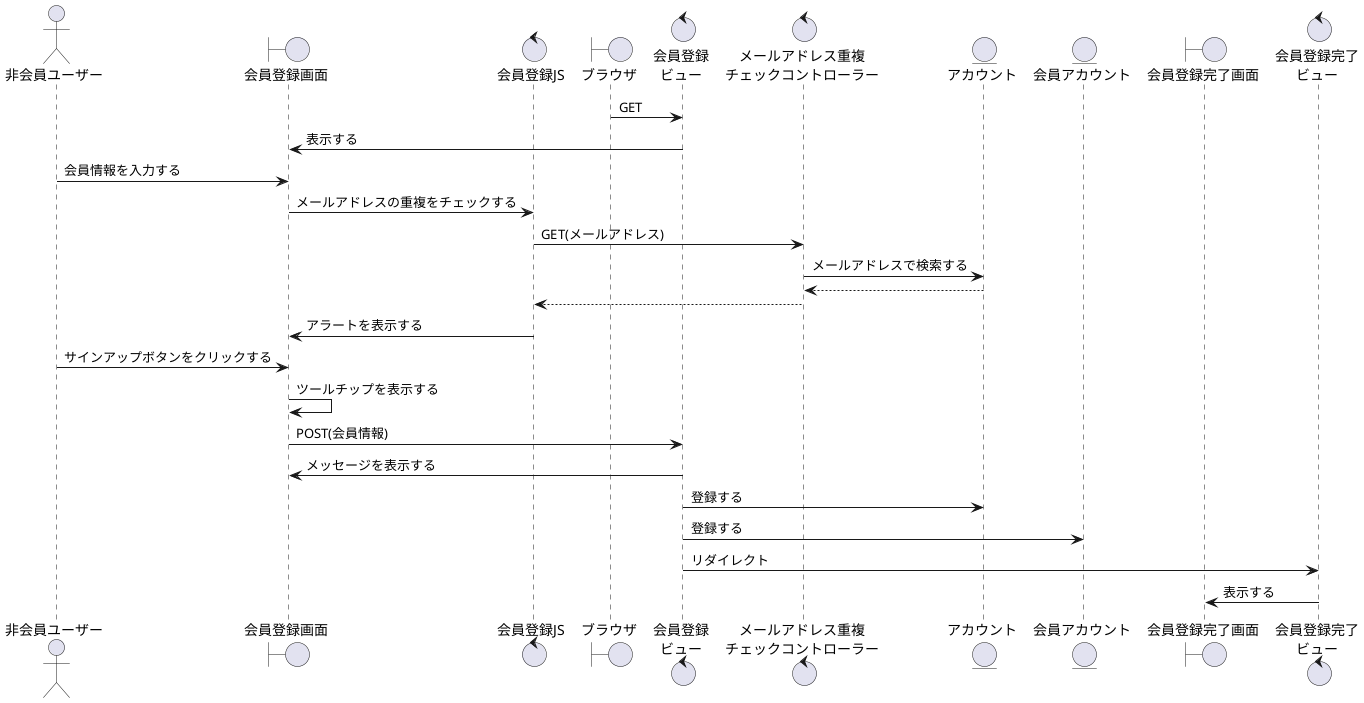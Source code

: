@startuml signup
actor "非会員ユーザー" as act
boundary "会員登録画面" as ktb
control "会員登録JS" as ktj
boundary "ブラウザ" as brz
control "会員登録\nビュー" as ktc
control "メールアドレス重複\nチェックコントローラー" as mcc
entity "アカウント" as account
entity "会員アカウント" as kaccount
boundary "会員登録完了画面" as kkb
control "会員登録完了\nビュー" as kkc

brz -> ktc: GET
ktb <- ktc: 表示する
act -> ktb:会員情報を入力する
ktb -> ktj: メールアドレスの重複をチェックする
ktj -> mcc: GET(メールアドレス)
mcc -> account: メールアドレスで検索する
mcc <-- account
ktj <-- mcc
ktb <- ktj: アラートを表示する
act -> ktb: サインアップボタンをクリックする
ktb -> ktb: ツールチップを表示する
ktb -> ktc: POST(会員情報)
ktb <- ktc: メッセージを表示する
ktc -> account: 登録する
ktc -> kaccount: 登録する
ktc -> kkc: リダイレクト
kkb <- kkc: 表示する
@enduml
